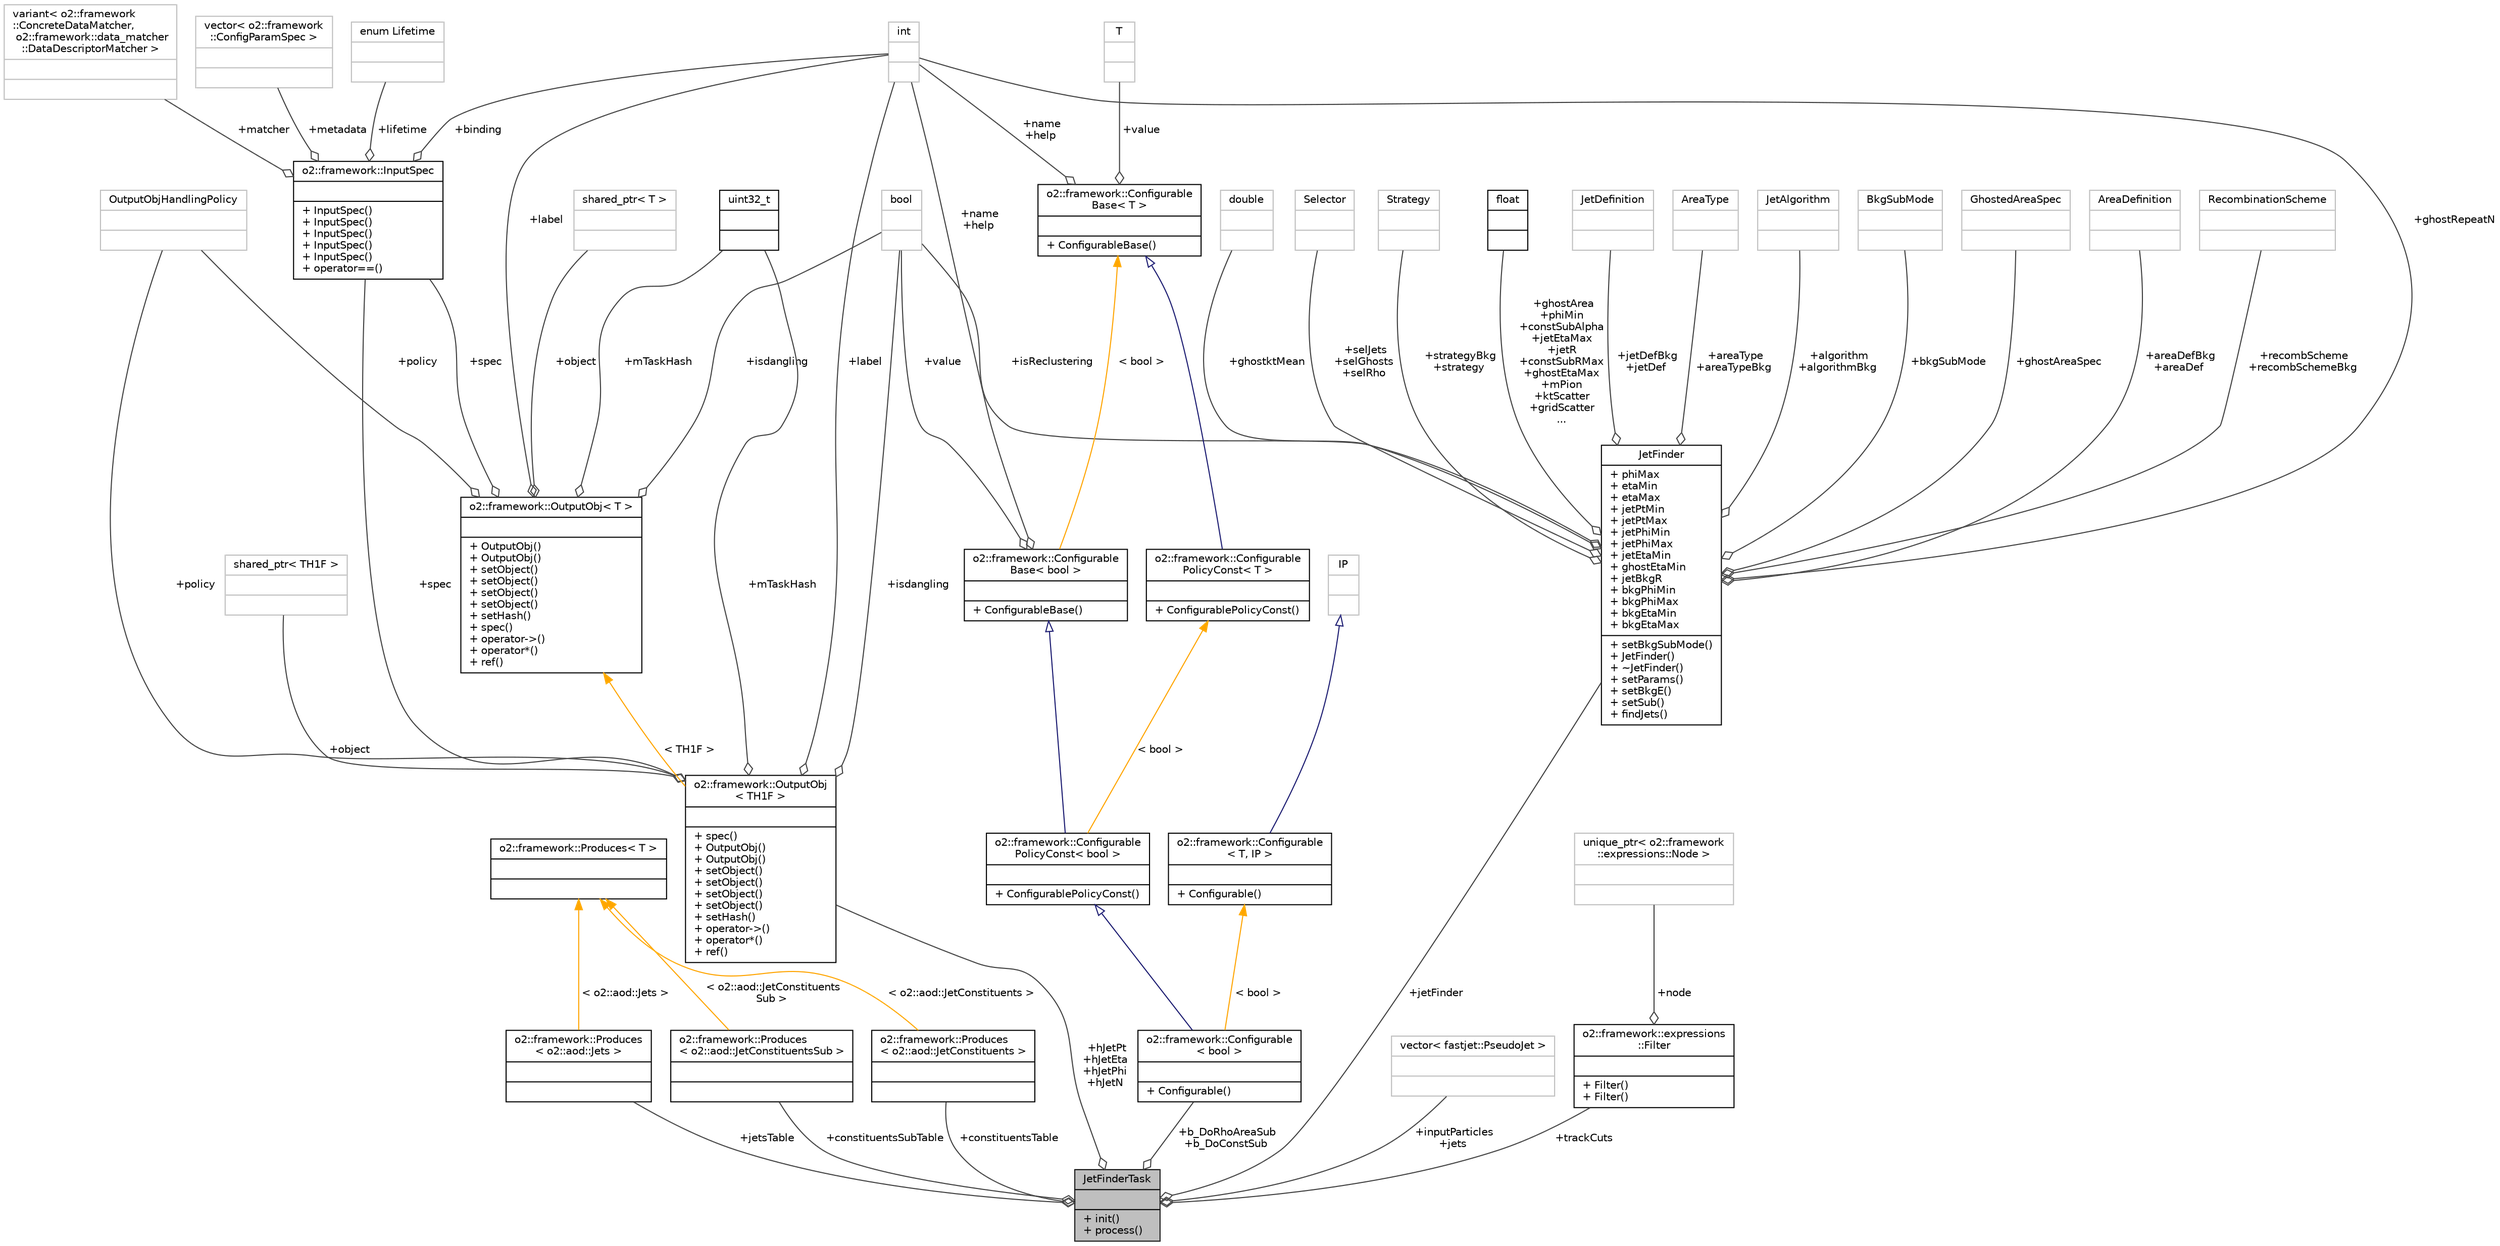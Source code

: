 digraph "JetFinderTask"
{
 // INTERACTIVE_SVG=YES
  bgcolor="transparent";
  edge [fontname="Helvetica",fontsize="10",labelfontname="Helvetica",labelfontsize="10"];
  node [fontname="Helvetica",fontsize="10",shape=record];
  Node1 [label="{JetFinderTask\n||+ init()\l+ process()\l}",height=0.2,width=0.4,color="black", fillcolor="grey75", style="filled", fontcolor="black"];
  Node2 -> Node1 [color="grey25",fontsize="10",style="solid",label=" +constituentsTable" ,arrowhead="odiamond",fontname="Helvetica"];
  Node2 [label="{o2::framework::Produces\l\< o2::aod::JetConstituents \>\n||}",height=0.2,width=0.4,color="black",URL="$d6/d86/structo2_1_1framework_1_1Produces.html"];
  Node3 -> Node2 [dir="back",color="orange",fontsize="10",style="solid",label=" \< o2::aod::JetConstituents \>" ,fontname="Helvetica"];
  Node3 [label="{o2::framework::Produces\< T \>\n||}",height=0.2,width=0.4,color="black",URL="$d6/d86/structo2_1_1framework_1_1Produces.html"];
  Node4 -> Node1 [color="grey25",fontsize="10",style="solid",label=" +b_DoRhoAreaSub\n+b_DoConstSub" ,arrowhead="odiamond",fontname="Helvetica"];
  Node4 [label="{o2::framework::Configurable\l\< bool \>\n||+ Configurable()\l}",height=0.2,width=0.4,color="black",URL="$d8/d71/structo2_1_1framework_1_1Configurable.html"];
  Node5 -> Node4 [dir="back",color="midnightblue",fontsize="10",style="solid",arrowtail="onormal",fontname="Helvetica"];
  Node5 [label="{o2::framework::Configurable\lPolicyConst\< bool \>\n||+ ConfigurablePolicyConst()\l}",height=0.2,width=0.4,color="black",URL="$da/def/structo2_1_1framework_1_1ConfigurablePolicyConst.html"];
  Node6 -> Node5 [dir="back",color="midnightblue",fontsize="10",style="solid",arrowtail="onormal",fontname="Helvetica"];
  Node6 [label="{o2::framework::Configurable\lBase\< bool \>\n||+ ConfigurableBase()\l}",height=0.2,width=0.4,color="black",URL="$da/d2f/structo2_1_1framework_1_1ConfigurableBase.html"];
  Node7 -> Node6 [color="grey25",fontsize="10",style="solid",label=" +name\n+help" ,arrowhead="odiamond",fontname="Helvetica"];
  Node7 [label="{int\n||}",height=0.2,width=0.4,color="grey75"];
  Node8 -> Node6 [color="grey25",fontsize="10",style="solid",label=" +value" ,arrowhead="odiamond",fontname="Helvetica"];
  Node8 [label="{bool\n||}",height=0.2,width=0.4,color="grey75"];
  Node9 -> Node6 [dir="back",color="orange",fontsize="10",style="solid",label=" \< bool \>" ,fontname="Helvetica"];
  Node9 [label="{o2::framework::Configurable\lBase\< T \>\n||+ ConfigurableBase()\l}",height=0.2,width=0.4,color="black",URL="$da/d2f/structo2_1_1framework_1_1ConfigurableBase.html"];
  Node7 -> Node9 [color="grey25",fontsize="10",style="solid",label=" +name\n+help" ,arrowhead="odiamond",fontname="Helvetica"];
  Node10 -> Node9 [color="grey25",fontsize="10",style="solid",label=" +value" ,arrowhead="odiamond",fontname="Helvetica"];
  Node10 [label="{T\n||}",height=0.2,width=0.4,color="grey75"];
  Node11 -> Node5 [dir="back",color="orange",fontsize="10",style="solid",label=" \< bool \>" ,fontname="Helvetica"];
  Node11 [label="{o2::framework::Configurable\lPolicyConst\< T \>\n||+ ConfigurablePolicyConst()\l}",height=0.2,width=0.4,color="black",URL="$da/def/structo2_1_1framework_1_1ConfigurablePolicyConst.html"];
  Node9 -> Node11 [dir="back",color="midnightblue",fontsize="10",style="solid",arrowtail="onormal",fontname="Helvetica"];
  Node12 -> Node4 [dir="back",color="orange",fontsize="10",style="solid",label=" \< bool \>" ,fontname="Helvetica"];
  Node12 [label="{o2::framework::Configurable\l\< T, IP \>\n||+ Configurable()\l}",height=0.2,width=0.4,color="black",URL="$d8/d71/structo2_1_1framework_1_1Configurable.html"];
  Node13 -> Node12 [dir="back",color="midnightblue",fontsize="10",style="solid",arrowtail="onormal",fontname="Helvetica"];
  Node13 [label="{IP\n||}",height=0.2,width=0.4,color="grey75"];
  Node14 -> Node1 [color="grey25",fontsize="10",style="solid",label=" +jetFinder" ,arrowhead="odiamond",fontname="Helvetica"];
  Node14 [label="{JetFinder\n|+ phiMax\l+ etaMin\l+ etaMax\l+ jetPtMin\l+ jetPtMax\l+ jetPhiMin\l+ jetPhiMax\l+ jetEtaMin\l+ ghostEtaMin\l+ jetBkgR\l+ bkgPhiMin\l+ bkgPhiMax\l+ bkgEtaMin\l+ bkgEtaMax\l|+ setBkgSubMode()\l+ JetFinder()\l+ ~JetFinder()\l+ setParams()\l+ setBkgE()\l+ setSub()\l+ findJets()\l}",height=0.2,width=0.4,color="black",URL="$d4/dd2/classJetFinder.html"];
  Node15 -> Node14 [color="grey25",fontsize="10",style="solid",label=" +ghostktMean" ,arrowhead="odiamond",fontname="Helvetica"];
  Node15 [label="{double\n||}",height=0.2,width=0.4,color="grey75"];
  Node16 -> Node14 [color="grey25",fontsize="10",style="solid",label=" +selJets\n+selGhosts\n+selRho" ,arrowhead="odiamond",fontname="Helvetica"];
  Node16 [label="{Selector\n||}",height=0.2,width=0.4,color="grey75"];
  Node17 -> Node14 [color="grey25",fontsize="10",style="solid",label=" +strategyBkg\n+strategy" ,arrowhead="odiamond",fontname="Helvetica"];
  Node17 [label="{Strategy\n||}",height=0.2,width=0.4,color="grey75"];
  Node18 -> Node14 [color="grey25",fontsize="10",style="solid",label=" +ghostArea\n+phiMin\n+constSubAlpha\n+jetEtaMax\n+jetR\n+constSubRMax\n+ghostEtaMax\n+mPion\n+ktScatter\n+gridScatter\n..." ,arrowhead="odiamond",fontname="Helvetica"];
  Node18 [label="{float\n||}",height=0.2,width=0.4,color="black",URL="$d4/dc3/classfloat.html"];
  Node19 -> Node14 [color="grey25",fontsize="10",style="solid",label=" +jetDefBkg\n+jetDef" ,arrowhead="odiamond",fontname="Helvetica"];
  Node19 [label="{JetDefinition\n||}",height=0.2,width=0.4,color="grey75"];
  Node20 -> Node14 [color="grey25",fontsize="10",style="solid",label=" +areaType\n+areaTypeBkg" ,arrowhead="odiamond",fontname="Helvetica"];
  Node20 [label="{AreaType\n||}",height=0.2,width=0.4,color="grey75"];
  Node7 -> Node14 [color="grey25",fontsize="10",style="solid",label=" +ghostRepeatN" ,arrowhead="odiamond",fontname="Helvetica"];
  Node21 -> Node14 [color="grey25",fontsize="10",style="solid",label=" +algorithm\n+algorithmBkg" ,arrowhead="odiamond",fontname="Helvetica"];
  Node21 [label="{JetAlgorithm\n||}",height=0.2,width=0.4,color="grey75"];
  Node8 -> Node14 [color="grey25",fontsize="10",style="solid",label=" +isReclustering" ,arrowhead="odiamond",fontname="Helvetica"];
  Node22 -> Node14 [color="grey25",fontsize="10",style="solid",label=" +bkgSubMode" ,arrowhead="odiamond",fontname="Helvetica"];
  Node22 [label="{BkgSubMode\n||}",height=0.2,width=0.4,color="grey75"];
  Node23 -> Node14 [color="grey25",fontsize="10",style="solid",label=" +ghostAreaSpec" ,arrowhead="odiamond",fontname="Helvetica"];
  Node23 [label="{GhostedAreaSpec\n||}",height=0.2,width=0.4,color="grey75"];
  Node24 -> Node14 [color="grey25",fontsize="10",style="solid",label=" +areaDefBkg\n+areaDef" ,arrowhead="odiamond",fontname="Helvetica"];
  Node24 [label="{AreaDefinition\n||}",height=0.2,width=0.4,color="grey75"];
  Node25 -> Node14 [color="grey25",fontsize="10",style="solid",label=" +recombScheme\n+recombSchemeBkg" ,arrowhead="odiamond",fontname="Helvetica"];
  Node25 [label="{RecombinationScheme\n||}",height=0.2,width=0.4,color="grey75"];
  Node26 -> Node1 [color="grey25",fontsize="10",style="solid",label=" +inputParticles\n+jets" ,arrowhead="odiamond",fontname="Helvetica"];
  Node26 [label="{vector\< fastjet::PseudoJet \>\n||}",height=0.2,width=0.4,color="grey75"];
  Node27 -> Node1 [color="grey25",fontsize="10",style="solid",label=" +hJetPt\n+hJetEta\n+hJetPhi\n+hJetN" ,arrowhead="odiamond",fontname="Helvetica"];
  Node27 [label="{o2::framework::OutputObj\l\< TH1F \>\n||+ spec()\l+ OutputObj()\l+ OutputObj()\l+ setObject()\l+ setObject()\l+ setObject()\l+ setObject()\l+ setHash()\l+ operator-\>()\l+ operator*()\l+ ref()\l}",height=0.2,width=0.4,color="black",URL="$d4/d79/structo2_1_1framework_1_1OutputObj.html"];
  Node28 -> Node27 [color="grey25",fontsize="10",style="solid",label=" +policy" ,arrowhead="odiamond",fontname="Helvetica"];
  Node28 [label="{OutputObjHandlingPolicy\n||}",height=0.2,width=0.4,color="grey75"];
  Node29 -> Node27 [color="grey25",fontsize="10",style="solid",label=" +mTaskHash" ,arrowhead="odiamond",fontname="Helvetica"];
  Node29 [label="{uint32_t\n||}",height=0.2,width=0.4,color="black",URL="$d3/d87/classuint32__t.html"];
  Node7 -> Node27 [color="grey25",fontsize="10",style="solid",label=" +label" ,arrowhead="odiamond",fontname="Helvetica"];
  Node8 -> Node27 [color="grey25",fontsize="10",style="solid",label=" +isdangling" ,arrowhead="odiamond",fontname="Helvetica"];
  Node30 -> Node27 [color="grey25",fontsize="10",style="solid",label=" +spec" ,arrowhead="odiamond",fontname="Helvetica"];
  Node30 [label="{o2::framework::InputSpec\n||+ InputSpec()\l+ InputSpec()\l+ InputSpec()\l+ InputSpec()\l+ InputSpec()\l+ operator==()\l}",height=0.2,width=0.4,color="black",URL="$da/d96/structo2_1_1framework_1_1InputSpec.html"];
  Node31 -> Node30 [color="grey25",fontsize="10",style="solid",label=" +metadata" ,arrowhead="odiamond",fontname="Helvetica"];
  Node31 [label="{vector\< o2::framework\l::ConfigParamSpec \>\n||}",height=0.2,width=0.4,color="grey75"];
  Node32 -> Node30 [color="grey25",fontsize="10",style="solid",label=" +lifetime" ,arrowhead="odiamond",fontname="Helvetica"];
  Node32 [label="{enum Lifetime\n||}",height=0.2,width=0.4,color="grey75"];
  Node33 -> Node30 [color="grey25",fontsize="10",style="solid",label=" +matcher" ,arrowhead="odiamond",fontname="Helvetica"];
  Node33 [label="{variant\< o2::framework\l::ConcreteDataMatcher,\l o2::framework::data_matcher\l::DataDescriptorMatcher \>\n||}",height=0.2,width=0.4,color="grey75"];
  Node7 -> Node30 [color="grey25",fontsize="10",style="solid",label=" +binding" ,arrowhead="odiamond",fontname="Helvetica"];
  Node34 -> Node27 [color="grey25",fontsize="10",style="solid",label=" +object" ,arrowhead="odiamond",fontname="Helvetica"];
  Node34 [label="{shared_ptr\< TH1F \>\n||}",height=0.2,width=0.4,color="grey75"];
  Node35 -> Node27 [dir="back",color="orange",fontsize="10",style="solid",label=" \< TH1F \>" ,fontname="Helvetica"];
  Node35 [label="{o2::framework::OutputObj\< T \>\n||+ OutputObj()\l+ OutputObj()\l+ setObject()\l+ setObject()\l+ setObject()\l+ setObject()\l+ setHash()\l+ spec()\l+ operator-\>()\l+ operator*()\l+ ref()\l}",height=0.2,width=0.4,color="black",URL="$d4/d79/structo2_1_1framework_1_1OutputObj.html"];
  Node28 -> Node35 [color="grey25",fontsize="10",style="solid",label=" +policy" ,arrowhead="odiamond",fontname="Helvetica"];
  Node29 -> Node35 [color="grey25",fontsize="10",style="solid",label=" +mTaskHash" ,arrowhead="odiamond",fontname="Helvetica"];
  Node7 -> Node35 [color="grey25",fontsize="10",style="solid",label=" +label" ,arrowhead="odiamond",fontname="Helvetica"];
  Node36 -> Node35 [color="grey25",fontsize="10",style="solid",label=" +object" ,arrowhead="odiamond",fontname="Helvetica"];
  Node36 [label="{shared_ptr\< T \>\n||}",height=0.2,width=0.4,color="grey75"];
  Node8 -> Node35 [color="grey25",fontsize="10",style="solid",label=" +isdangling" ,arrowhead="odiamond",fontname="Helvetica"];
  Node30 -> Node35 [color="grey25",fontsize="10",style="solid",label=" +spec" ,arrowhead="odiamond",fontname="Helvetica"];
  Node37 -> Node1 [color="grey25",fontsize="10",style="solid",label=" +trackCuts" ,arrowhead="odiamond",fontname="Helvetica"];
  Node37 [label="{o2::framework::expressions\l::Filter\n||+ Filter()\l+ Filter()\l}",height=0.2,width=0.4,color="black",URL="$d1/d9a/structo2_1_1framework_1_1expressions_1_1Filter.html",tooltip="A struct, containing the root of the expression tree. "];
  Node38 -> Node37 [color="grey25",fontsize="10",style="solid",label=" +node" ,arrowhead="odiamond",fontname="Helvetica"];
  Node38 [label="{unique_ptr\< o2::framework\l::expressions::Node \>\n||}",height=0.2,width=0.4,color="grey75"];
  Node39 -> Node1 [color="grey25",fontsize="10",style="solid",label=" +jetsTable" ,arrowhead="odiamond",fontname="Helvetica"];
  Node39 [label="{o2::framework::Produces\l\< o2::aod::Jets \>\n||}",height=0.2,width=0.4,color="black",URL="$d6/d86/structo2_1_1framework_1_1Produces.html"];
  Node3 -> Node39 [dir="back",color="orange",fontsize="10",style="solid",label=" \< o2::aod::Jets \>" ,fontname="Helvetica"];
  Node40 -> Node1 [color="grey25",fontsize="10",style="solid",label=" +constituentsSubTable" ,arrowhead="odiamond",fontname="Helvetica"];
  Node40 [label="{o2::framework::Produces\l\< o2::aod::JetConstituentsSub \>\n||}",height=0.2,width=0.4,color="black",URL="$d6/d86/structo2_1_1framework_1_1Produces.html"];
  Node3 -> Node40 [dir="back",color="orange",fontsize="10",style="solid",label=" \< o2::aod::JetConstituents\lSub \>" ,fontname="Helvetica"];
}
